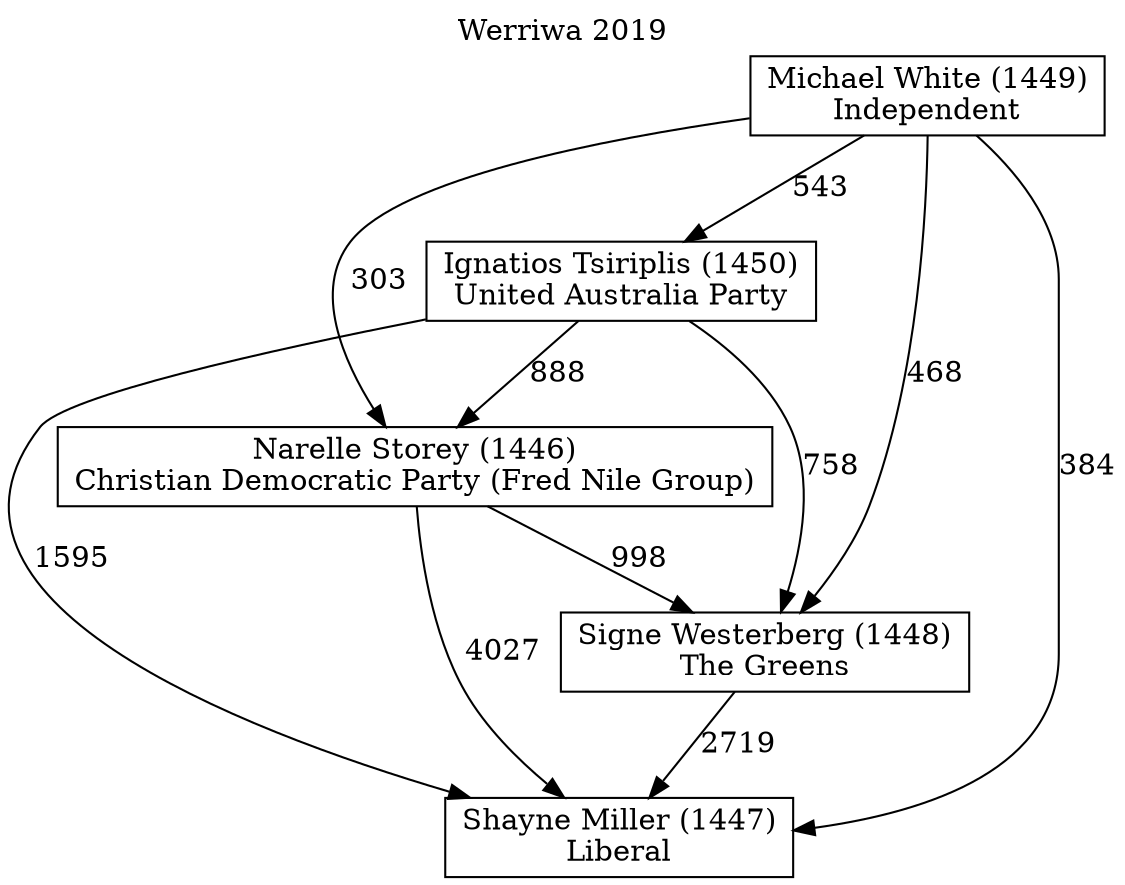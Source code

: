 // House preference flow
digraph "Shayne Miller (1447)_Werriwa_2019" {
	graph [label="Werriwa 2019" labelloc=t mclimit=10]
	node [shape=box]
	"Shayne Miller (1447)" [label="Shayne Miller (1447)
Liberal"]
	"Signe Westerberg (1448)" [label="Signe Westerberg (1448)
The Greens"]
	"Narelle Storey (1446)" [label="Narelle Storey (1446)
Christian Democratic Party (Fred Nile Group)"]
	"Ignatios Tsiriplis (1450)" [label="Ignatios Tsiriplis (1450)
United Australia Party"]
	"Michael White (1449)" [label="Michael White (1449)
Independent"]
	"Signe Westerberg (1448)" -> "Shayne Miller (1447)" [label=2719]
	"Narelle Storey (1446)" -> "Signe Westerberg (1448)" [label=998]
	"Ignatios Tsiriplis (1450)" -> "Narelle Storey (1446)" [label=888]
	"Michael White (1449)" -> "Ignatios Tsiriplis (1450)" [label=543]
	"Narelle Storey (1446)" -> "Shayne Miller (1447)" [label=4027]
	"Ignatios Tsiriplis (1450)" -> "Shayne Miller (1447)" [label=1595]
	"Michael White (1449)" -> "Shayne Miller (1447)" [label=384]
	"Michael White (1449)" -> "Narelle Storey (1446)" [label=303]
	"Ignatios Tsiriplis (1450)" -> "Signe Westerberg (1448)" [label=758]
	"Michael White (1449)" -> "Signe Westerberg (1448)" [label=468]
}
